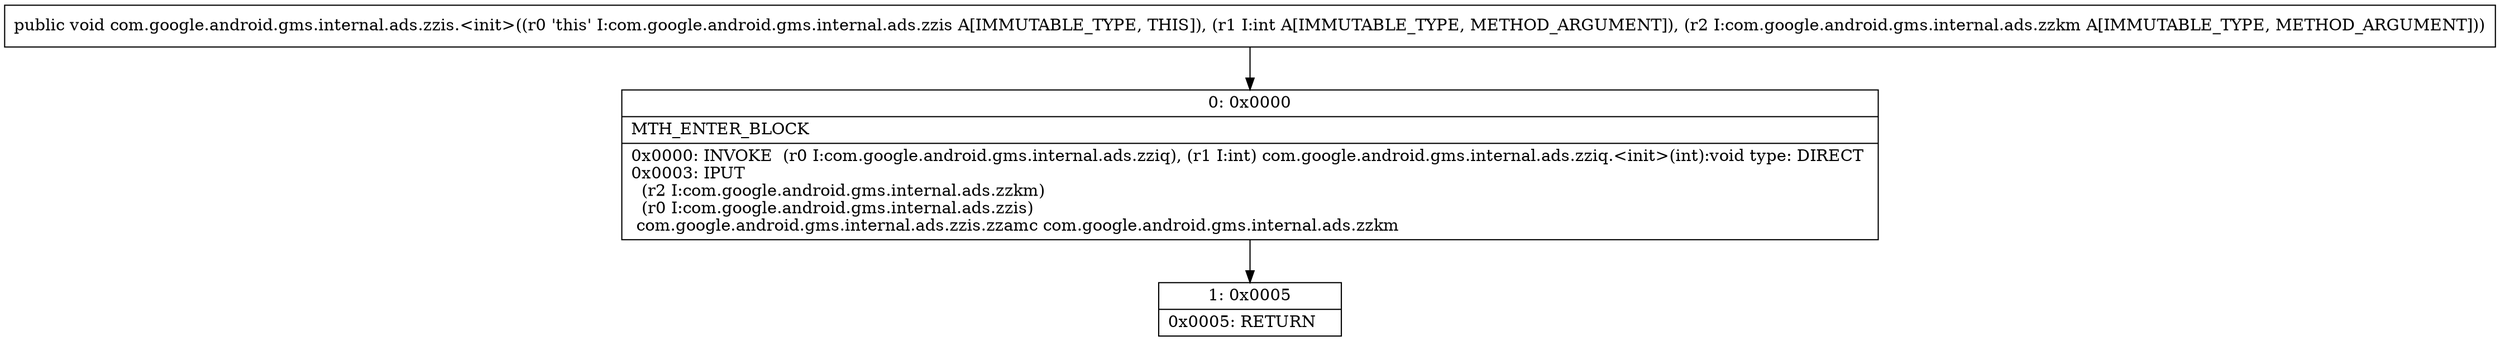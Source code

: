 digraph "CFG forcom.google.android.gms.internal.ads.zzis.\<init\>(ILcom\/google\/android\/gms\/internal\/ads\/zzkm;)V" {
Node_0 [shape=record,label="{0\:\ 0x0000|MTH_ENTER_BLOCK\l|0x0000: INVOKE  (r0 I:com.google.android.gms.internal.ads.zziq), (r1 I:int) com.google.android.gms.internal.ads.zziq.\<init\>(int):void type: DIRECT \l0x0003: IPUT  \l  (r2 I:com.google.android.gms.internal.ads.zzkm)\l  (r0 I:com.google.android.gms.internal.ads.zzis)\l com.google.android.gms.internal.ads.zzis.zzamc com.google.android.gms.internal.ads.zzkm \l}"];
Node_1 [shape=record,label="{1\:\ 0x0005|0x0005: RETURN   \l}"];
MethodNode[shape=record,label="{public void com.google.android.gms.internal.ads.zzis.\<init\>((r0 'this' I:com.google.android.gms.internal.ads.zzis A[IMMUTABLE_TYPE, THIS]), (r1 I:int A[IMMUTABLE_TYPE, METHOD_ARGUMENT]), (r2 I:com.google.android.gms.internal.ads.zzkm A[IMMUTABLE_TYPE, METHOD_ARGUMENT])) }"];
MethodNode -> Node_0;
Node_0 -> Node_1;
}

